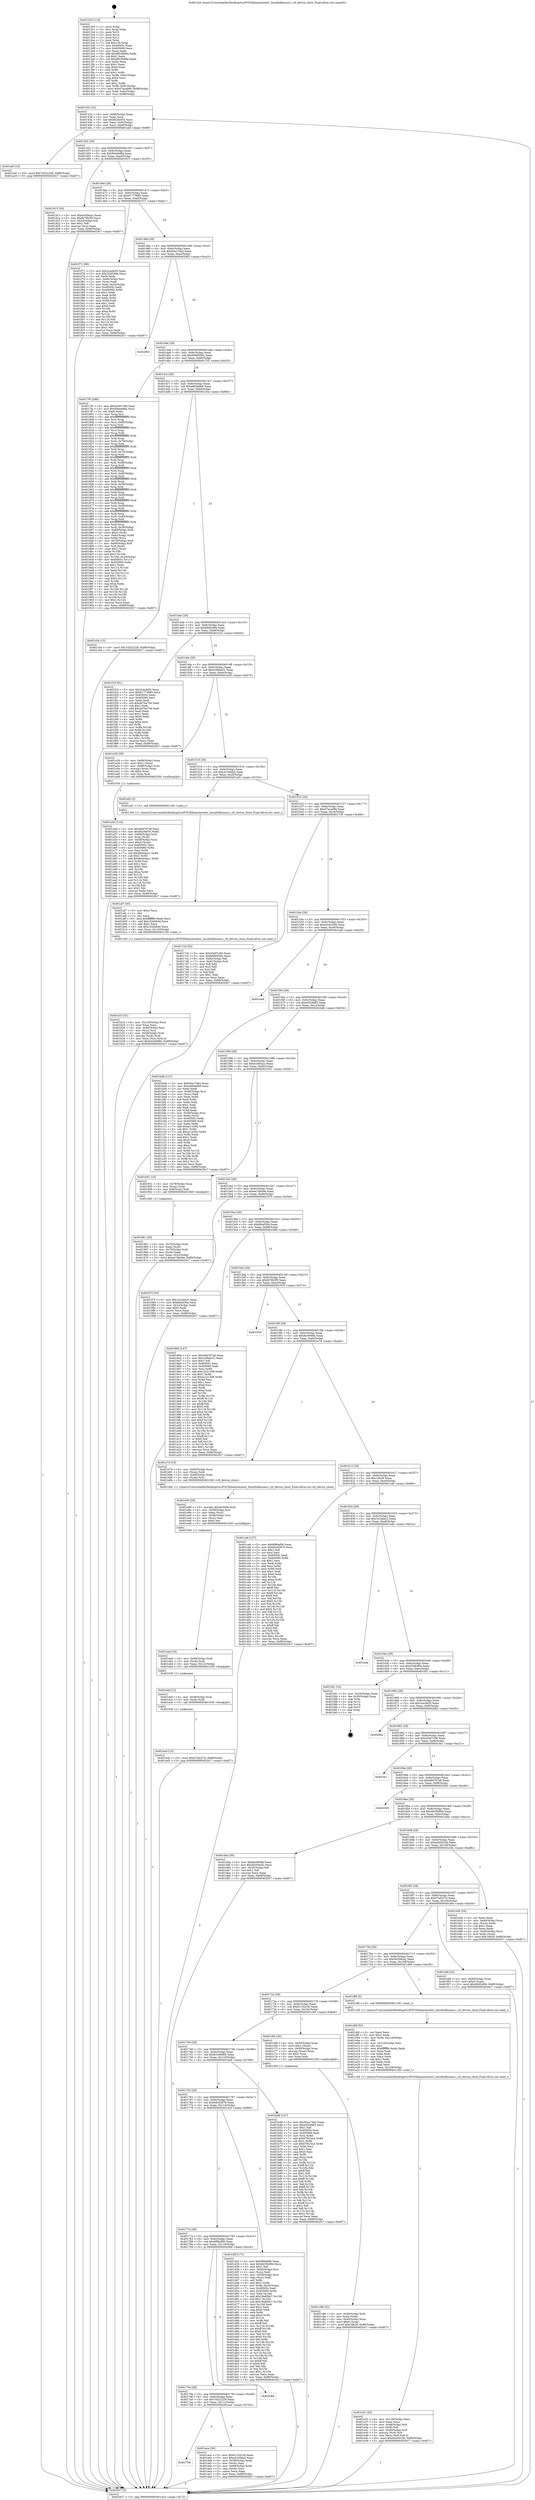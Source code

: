 digraph "0x4013c0" {
  label = "0x4013c0 (/mnt/c/Users/mathe/Desktop/tcc/POCII/binaries/extr_linuxfsdlmuser.c_ctl_device_close_Final-ollvm.out::main(0))"
  labelloc = "t"
  node[shape=record]

  Entry [label="",width=0.3,height=0.3,shape=circle,fillcolor=black,style=filled]
  "0x401432" [label="{
     0x401432 [32]\l
     | [instrs]\l
     &nbsp;&nbsp;0x401432 \<+6\>: mov -0x88(%rbp),%eax\l
     &nbsp;&nbsp;0x401438 \<+2\>: mov %eax,%ecx\l
     &nbsp;&nbsp;0x40143a \<+6\>: sub $0x8b28ef34,%ecx\l
     &nbsp;&nbsp;0x401440 \<+6\>: mov %eax,-0x9c(%rbp)\l
     &nbsp;&nbsp;0x401446 \<+6\>: mov %ecx,-0xa0(%rbp)\l
     &nbsp;&nbsp;0x40144c \<+6\>: je 0000000000401abf \<main+0x6ff\>\l
  }"]
  "0x401abf" [label="{
     0x401abf [15]\l
     | [instrs]\l
     &nbsp;&nbsp;0x401abf \<+10\>: movl $0x7d322228,-0x88(%rbp)\l
     &nbsp;&nbsp;0x401ac9 \<+5\>: jmp 00000000004020c7 \<main+0xd07\>\l
  }"]
  "0x401452" [label="{
     0x401452 [28]\l
     | [instrs]\l
     &nbsp;&nbsp;0x401452 \<+5\>: jmp 0000000000401457 \<main+0x97\>\l
     &nbsp;&nbsp;0x401457 \<+6\>: mov -0x9c(%rbp),%eax\l
     &nbsp;&nbsp;0x40145d \<+5\>: sub $0x90ee9d8a,%eax\l
     &nbsp;&nbsp;0x401462 \<+6\>: mov %eax,-0xa4(%rbp)\l
     &nbsp;&nbsp;0x401468 \<+6\>: je 0000000000401915 \<main+0x555\>\l
  }"]
  Exit [label="",width=0.3,height=0.3,shape=circle,fillcolor=black,style=filled,peripheries=2]
  "0x401915" [label="{
     0x401915 [30]\l
     | [instrs]\l
     &nbsp;&nbsp;0x401915 \<+5\>: mov $0xecd5bacc,%eax\l
     &nbsp;&nbsp;0x40191a \<+5\>: mov $0xfe76b3f5,%ecx\l
     &nbsp;&nbsp;0x40191f \<+3\>: mov -0x2d(%rbp),%dl\l
     &nbsp;&nbsp;0x401922 \<+3\>: test $0x1,%dl\l
     &nbsp;&nbsp;0x401925 \<+3\>: cmovne %ecx,%eax\l
     &nbsp;&nbsp;0x401928 \<+6\>: mov %eax,-0x88(%rbp)\l
     &nbsp;&nbsp;0x40192e \<+5\>: jmp 00000000004020c7 \<main+0xd07\>\l
  }"]
  "0x40146e" [label="{
     0x40146e [28]\l
     | [instrs]\l
     &nbsp;&nbsp;0x40146e \<+5\>: jmp 0000000000401473 \<main+0xb3\>\l
     &nbsp;&nbsp;0x401473 \<+6\>: mov -0x9c(%rbp),%eax\l
     &nbsp;&nbsp;0x401479 \<+5\>: sub $0x91773685,%eax\l
     &nbsp;&nbsp;0x40147e \<+6\>: mov %eax,-0xa8(%rbp)\l
     &nbsp;&nbsp;0x401484 \<+6\>: je 0000000000401f71 \<main+0xbb1\>\l
  }"]
  "0x401ecb" [label="{
     0x401ecb [15]\l
     | [instrs]\l
     &nbsp;&nbsp;0x401ecb \<+10\>: movl $0x57ef227d,-0x88(%rbp)\l
     &nbsp;&nbsp;0x401ed5 \<+5\>: jmp 00000000004020c7 \<main+0xd07\>\l
  }"]
  "0x401f71" [label="{
     0x401f71 [96]\l
     | [instrs]\l
     &nbsp;&nbsp;0x401f71 \<+5\>: mov $0x2cacfa55,%eax\l
     &nbsp;&nbsp;0x401f76 \<+5\>: mov $0x254fc90e,%ecx\l
     &nbsp;&nbsp;0x401f7b \<+2\>: xor %edx,%edx\l
     &nbsp;&nbsp;0x401f7d \<+4\>: mov -0x80(%rbp),%rsi\l
     &nbsp;&nbsp;0x401f81 \<+2\>: mov (%rsi),%edi\l
     &nbsp;&nbsp;0x401f83 \<+3\>: mov %edi,-0x24(%rbp)\l
     &nbsp;&nbsp;0x401f86 \<+7\>: mov 0x40505c,%edi\l
     &nbsp;&nbsp;0x401f8d \<+8\>: mov 0x405060,%r8d\l
     &nbsp;&nbsp;0x401f95 \<+3\>: sub $0x1,%edx\l
     &nbsp;&nbsp;0x401f98 \<+3\>: mov %edi,%r9d\l
     &nbsp;&nbsp;0x401f9b \<+3\>: add %edx,%r9d\l
     &nbsp;&nbsp;0x401f9e \<+4\>: imul %r9d,%edi\l
     &nbsp;&nbsp;0x401fa2 \<+3\>: and $0x1,%edi\l
     &nbsp;&nbsp;0x401fa5 \<+3\>: cmp $0x0,%edi\l
     &nbsp;&nbsp;0x401fa8 \<+4\>: sete %r10b\l
     &nbsp;&nbsp;0x401fac \<+4\>: cmp $0xa,%r8d\l
     &nbsp;&nbsp;0x401fb0 \<+4\>: setl %r11b\l
     &nbsp;&nbsp;0x401fb4 \<+3\>: mov %r10b,%bl\l
     &nbsp;&nbsp;0x401fb7 \<+3\>: and %r11b,%bl\l
     &nbsp;&nbsp;0x401fba \<+3\>: xor %r11b,%r10b\l
     &nbsp;&nbsp;0x401fbd \<+3\>: or %r10b,%bl\l
     &nbsp;&nbsp;0x401fc0 \<+3\>: test $0x1,%bl\l
     &nbsp;&nbsp;0x401fc3 \<+3\>: cmovne %ecx,%eax\l
     &nbsp;&nbsp;0x401fc6 \<+6\>: mov %eax,-0x88(%rbp)\l
     &nbsp;&nbsp;0x401fcc \<+5\>: jmp 00000000004020c7 \<main+0xd07\>\l
  }"]
  "0x40148a" [label="{
     0x40148a [28]\l
     | [instrs]\l
     &nbsp;&nbsp;0x40148a \<+5\>: jmp 000000000040148f \<main+0xcf\>\l
     &nbsp;&nbsp;0x40148f \<+6\>: mov -0x9c(%rbp),%eax\l
     &nbsp;&nbsp;0x401495 \<+5\>: sub $0x93ec74b2,%eax\l
     &nbsp;&nbsp;0x40149a \<+6\>: mov %eax,-0xac(%rbp)\l
     &nbsp;&nbsp;0x4014a0 \<+6\>: je 0000000000402063 \<main+0xca3\>\l
  }"]
  "0x401ebf" [label="{
     0x401ebf [12]\l
     | [instrs]\l
     &nbsp;&nbsp;0x401ebf \<+4\>: mov -0x48(%rbp),%rdi\l
     &nbsp;&nbsp;0x401ec3 \<+3\>: mov (%rdi),%rdi\l
     &nbsp;&nbsp;0x401ec6 \<+5\>: call 0000000000401030 \<free@plt\>\l
     | [calls]\l
     &nbsp;&nbsp;0x401030 \{1\} (unknown)\l
  }"]
  "0x402063" [label="{
     0x402063\l
  }", style=dashed]
  "0x4014a6" [label="{
     0x4014a6 [28]\l
     | [instrs]\l
     &nbsp;&nbsp;0x4014a6 \<+5\>: jmp 00000000004014ab \<main+0xeb\>\l
     &nbsp;&nbsp;0x4014ab \<+6\>: mov -0x9c(%rbp),%eax\l
     &nbsp;&nbsp;0x4014b1 \<+5\>: sub $0x95685592,%eax\l
     &nbsp;&nbsp;0x4014b6 \<+6\>: mov %eax,-0xb0(%rbp)\l
     &nbsp;&nbsp;0x4014bc \<+6\>: je 00000000004017f5 \<main+0x435\>\l
  }"]
  "0x401ead" [label="{
     0x401ead [18]\l
     | [instrs]\l
     &nbsp;&nbsp;0x401ead \<+4\>: mov -0x60(%rbp),%rdi\l
     &nbsp;&nbsp;0x401eb1 \<+3\>: mov (%rdi),%rdi\l
     &nbsp;&nbsp;0x401eb4 \<+6\>: mov %eax,-0x12c(%rbp)\l
     &nbsp;&nbsp;0x401eba \<+5\>: call 0000000000401030 \<free@plt\>\l
     | [calls]\l
     &nbsp;&nbsp;0x401030 \{1\} (unknown)\l
  }"]
  "0x4017f5" [label="{
     0x4017f5 [288]\l
     | [instrs]\l
     &nbsp;&nbsp;0x4017f5 \<+5\>: mov $0x43407c90,%eax\l
     &nbsp;&nbsp;0x4017fa \<+5\>: mov $0x90ee9d8a,%ecx\l
     &nbsp;&nbsp;0x4017ff \<+2\>: xor %edx,%edx\l
     &nbsp;&nbsp;0x401801 \<+3\>: mov %rsp,%rsi\l
     &nbsp;&nbsp;0x401804 \<+4\>: add $0xfffffffffffffff0,%rsi\l
     &nbsp;&nbsp;0x401808 \<+3\>: mov %rsi,%rsp\l
     &nbsp;&nbsp;0x40180b \<+4\>: mov %rsi,-0x80(%rbp)\l
     &nbsp;&nbsp;0x40180f \<+3\>: mov %rsp,%rsi\l
     &nbsp;&nbsp;0x401812 \<+4\>: add $0xfffffffffffffff0,%rsi\l
     &nbsp;&nbsp;0x401816 \<+3\>: mov %rsi,%rsp\l
     &nbsp;&nbsp;0x401819 \<+3\>: mov %rsp,%rdi\l
     &nbsp;&nbsp;0x40181c \<+4\>: add $0xfffffffffffffff0,%rdi\l
     &nbsp;&nbsp;0x401820 \<+3\>: mov %rdi,%rsp\l
     &nbsp;&nbsp;0x401823 \<+4\>: mov %rdi,-0x78(%rbp)\l
     &nbsp;&nbsp;0x401827 \<+3\>: mov %rsp,%rdi\l
     &nbsp;&nbsp;0x40182a \<+4\>: add $0xfffffffffffffff0,%rdi\l
     &nbsp;&nbsp;0x40182e \<+3\>: mov %rdi,%rsp\l
     &nbsp;&nbsp;0x401831 \<+4\>: mov %rdi,-0x70(%rbp)\l
     &nbsp;&nbsp;0x401835 \<+3\>: mov %rsp,%rdi\l
     &nbsp;&nbsp;0x401838 \<+4\>: add $0xfffffffffffffff0,%rdi\l
     &nbsp;&nbsp;0x40183c \<+3\>: mov %rdi,%rsp\l
     &nbsp;&nbsp;0x40183f \<+4\>: mov %rdi,-0x68(%rbp)\l
     &nbsp;&nbsp;0x401843 \<+3\>: mov %rsp,%rdi\l
     &nbsp;&nbsp;0x401846 \<+4\>: add $0xfffffffffffffff0,%rdi\l
     &nbsp;&nbsp;0x40184a \<+3\>: mov %rdi,%rsp\l
     &nbsp;&nbsp;0x40184d \<+4\>: mov %rdi,-0x60(%rbp)\l
     &nbsp;&nbsp;0x401851 \<+3\>: mov %rsp,%rdi\l
     &nbsp;&nbsp;0x401854 \<+4\>: add $0xfffffffffffffff0,%rdi\l
     &nbsp;&nbsp;0x401858 \<+3\>: mov %rdi,%rsp\l
     &nbsp;&nbsp;0x40185b \<+4\>: mov %rdi,-0x58(%rbp)\l
     &nbsp;&nbsp;0x40185f \<+3\>: mov %rsp,%rdi\l
     &nbsp;&nbsp;0x401862 \<+4\>: add $0xfffffffffffffff0,%rdi\l
     &nbsp;&nbsp;0x401866 \<+3\>: mov %rdi,%rsp\l
     &nbsp;&nbsp;0x401869 \<+4\>: mov %rdi,-0x50(%rbp)\l
     &nbsp;&nbsp;0x40186d \<+3\>: mov %rsp,%rdi\l
     &nbsp;&nbsp;0x401870 \<+4\>: add $0xfffffffffffffff0,%rdi\l
     &nbsp;&nbsp;0x401874 \<+3\>: mov %rdi,%rsp\l
     &nbsp;&nbsp;0x401877 \<+4\>: mov %rdi,-0x48(%rbp)\l
     &nbsp;&nbsp;0x40187b \<+3\>: mov %rsp,%rdi\l
     &nbsp;&nbsp;0x40187e \<+4\>: add $0xfffffffffffffff0,%rdi\l
     &nbsp;&nbsp;0x401882 \<+3\>: mov %rdi,%rsp\l
     &nbsp;&nbsp;0x401885 \<+4\>: mov %rdi,-0x40(%rbp)\l
     &nbsp;&nbsp;0x401889 \<+3\>: mov %rsp,%rdi\l
     &nbsp;&nbsp;0x40188c \<+4\>: add $0xfffffffffffffff0,%rdi\l
     &nbsp;&nbsp;0x401890 \<+3\>: mov %rdi,%rsp\l
     &nbsp;&nbsp;0x401893 \<+4\>: mov %rdi,-0x38(%rbp)\l
     &nbsp;&nbsp;0x401897 \<+4\>: mov -0x80(%rbp),%rdi\l
     &nbsp;&nbsp;0x40189b \<+6\>: movl $0x0,(%rdi)\l
     &nbsp;&nbsp;0x4018a1 \<+7\>: mov -0x8c(%rbp),%r8d\l
     &nbsp;&nbsp;0x4018a8 \<+3\>: mov %r8d,(%rsi)\l
     &nbsp;&nbsp;0x4018ab \<+4\>: mov -0x78(%rbp),%rdi\l
     &nbsp;&nbsp;0x4018af \<+7\>: mov -0x98(%rbp),%r9\l
     &nbsp;&nbsp;0x4018b6 \<+3\>: mov %r9,(%rdi)\l
     &nbsp;&nbsp;0x4018b9 \<+3\>: cmpl $0x2,(%rsi)\l
     &nbsp;&nbsp;0x4018bc \<+4\>: setne %r10b\l
     &nbsp;&nbsp;0x4018c0 \<+4\>: and $0x1,%r10b\l
     &nbsp;&nbsp;0x4018c4 \<+4\>: mov %r10b,-0x2d(%rbp)\l
     &nbsp;&nbsp;0x4018c8 \<+8\>: mov 0x40505c,%r11d\l
     &nbsp;&nbsp;0x4018d0 \<+7\>: mov 0x405060,%ebx\l
     &nbsp;&nbsp;0x4018d7 \<+3\>: sub $0x1,%edx\l
     &nbsp;&nbsp;0x4018da \<+3\>: mov %r11d,%r14d\l
     &nbsp;&nbsp;0x4018dd \<+3\>: add %edx,%r14d\l
     &nbsp;&nbsp;0x4018e0 \<+4\>: imul %r14d,%r11d\l
     &nbsp;&nbsp;0x4018e4 \<+4\>: and $0x1,%r11d\l
     &nbsp;&nbsp;0x4018e8 \<+4\>: cmp $0x0,%r11d\l
     &nbsp;&nbsp;0x4018ec \<+4\>: sete %r10b\l
     &nbsp;&nbsp;0x4018f0 \<+3\>: cmp $0xa,%ebx\l
     &nbsp;&nbsp;0x4018f3 \<+4\>: setl %r15b\l
     &nbsp;&nbsp;0x4018f7 \<+3\>: mov %r10b,%r12b\l
     &nbsp;&nbsp;0x4018fa \<+3\>: and %r15b,%r12b\l
     &nbsp;&nbsp;0x4018fd \<+3\>: xor %r15b,%r10b\l
     &nbsp;&nbsp;0x401900 \<+3\>: or %r10b,%r12b\l
     &nbsp;&nbsp;0x401903 \<+4\>: test $0x1,%r12b\l
     &nbsp;&nbsp;0x401907 \<+3\>: cmovne %ecx,%eax\l
     &nbsp;&nbsp;0x40190a \<+6\>: mov %eax,-0x88(%rbp)\l
     &nbsp;&nbsp;0x401910 \<+5\>: jmp 00000000004020c7 \<main+0xd07\>\l
  }"]
  "0x4014c2" [label="{
     0x4014c2 [28]\l
     | [instrs]\l
     &nbsp;&nbsp;0x4014c2 \<+5\>: jmp 00000000004014c7 \<main+0x107\>\l
     &nbsp;&nbsp;0x4014c7 \<+6\>: mov -0x9c(%rbp),%eax\l
     &nbsp;&nbsp;0x4014cd \<+5\>: sub $0xa883ddb9,%eax\l
     &nbsp;&nbsp;0x4014d2 \<+6\>: mov %eax,-0xb4(%rbp)\l
     &nbsp;&nbsp;0x4014d8 \<+6\>: je 0000000000401c5a \<main+0x89a\>\l
  }"]
  "0x401e90" [label="{
     0x401e90 [29]\l
     | [instrs]\l
     &nbsp;&nbsp;0x401e90 \<+10\>: movabs $0x4030b6,%rdi\l
     &nbsp;&nbsp;0x401e9a \<+4\>: mov -0x38(%rbp),%rsi\l
     &nbsp;&nbsp;0x401e9e \<+2\>: mov %eax,(%rsi)\l
     &nbsp;&nbsp;0x401ea0 \<+4\>: mov -0x38(%rbp),%rsi\l
     &nbsp;&nbsp;0x401ea4 \<+2\>: mov (%rsi),%esi\l
     &nbsp;&nbsp;0x401ea6 \<+2\>: mov $0x0,%al\l
     &nbsp;&nbsp;0x401ea8 \<+5\>: call 0000000000401040 \<printf@plt\>\l
     | [calls]\l
     &nbsp;&nbsp;0x401040 \{1\} (unknown)\l
  }"]
  "0x401c5a" [label="{
     0x401c5a [15]\l
     | [instrs]\l
     &nbsp;&nbsp;0x401c5a \<+10\>: movl $0x7d322228,-0x88(%rbp)\l
     &nbsp;&nbsp;0x401c64 \<+5\>: jmp 00000000004020c7 \<main+0xd07\>\l
  }"]
  "0x4014de" [label="{
     0x4014de [28]\l
     | [instrs]\l
     &nbsp;&nbsp;0x4014de \<+5\>: jmp 00000000004014e3 \<main+0x123\>\l
     &nbsp;&nbsp;0x4014e3 \<+6\>: mov -0x9c(%rbp),%eax\l
     &nbsp;&nbsp;0x4014e9 \<+5\>: sub $0xb9d5c8f4,%eax\l
     &nbsp;&nbsp;0x4014ee \<+6\>: mov %eax,-0xb8(%rbp)\l
     &nbsp;&nbsp;0x4014f4 \<+6\>: je 0000000000401f16 \<main+0xb56\>\l
  }"]
  "0x401e31" [label="{
     0x401e31 [42]\l
     | [instrs]\l
     &nbsp;&nbsp;0x401e31 \<+6\>: mov -0x128(%rbp),%ecx\l
     &nbsp;&nbsp;0x401e37 \<+3\>: imul %eax,%ecx\l
     &nbsp;&nbsp;0x401e3a \<+4\>: mov -0x48(%rbp),%r8\l
     &nbsp;&nbsp;0x401e3e \<+3\>: mov (%r8),%r8\l
     &nbsp;&nbsp;0x401e41 \<+4\>: mov -0x40(%rbp),%r9\l
     &nbsp;&nbsp;0x401e45 \<+3\>: movslq (%r9),%r9\l
     &nbsp;&nbsp;0x401e48 \<+4\>: mov %ecx,(%r8,%r9,4)\l
     &nbsp;&nbsp;0x401e4c \<+10\>: movl $0x4d45d15b,-0x88(%rbp)\l
     &nbsp;&nbsp;0x401e56 \<+5\>: jmp 00000000004020c7 \<main+0xd07\>\l
  }"]
  "0x401f16" [label="{
     0x401f16 [91]\l
     | [instrs]\l
     &nbsp;&nbsp;0x401f16 \<+5\>: mov $0x2cacfa55,%eax\l
     &nbsp;&nbsp;0x401f1b \<+5\>: mov $0x91773685,%ecx\l
     &nbsp;&nbsp;0x401f20 \<+7\>: mov 0x40505c,%edx\l
     &nbsp;&nbsp;0x401f27 \<+7\>: mov 0x405060,%esi\l
     &nbsp;&nbsp;0x401f2e \<+2\>: mov %edx,%edi\l
     &nbsp;&nbsp;0x401f30 \<+6\>: sub $0xdd7ba75d,%edi\l
     &nbsp;&nbsp;0x401f36 \<+3\>: sub $0x1,%edi\l
     &nbsp;&nbsp;0x401f39 \<+6\>: add $0xdd7ba75d,%edi\l
     &nbsp;&nbsp;0x401f3f \<+3\>: imul %edi,%edx\l
     &nbsp;&nbsp;0x401f42 \<+3\>: and $0x1,%edx\l
     &nbsp;&nbsp;0x401f45 \<+3\>: cmp $0x0,%edx\l
     &nbsp;&nbsp;0x401f48 \<+4\>: sete %r8b\l
     &nbsp;&nbsp;0x401f4c \<+3\>: cmp $0xa,%esi\l
     &nbsp;&nbsp;0x401f4f \<+4\>: setl %r9b\l
     &nbsp;&nbsp;0x401f53 \<+3\>: mov %r8b,%r10b\l
     &nbsp;&nbsp;0x401f56 \<+3\>: and %r9b,%r10b\l
     &nbsp;&nbsp;0x401f59 \<+3\>: xor %r9b,%r8b\l
     &nbsp;&nbsp;0x401f5c \<+3\>: or %r8b,%r10b\l
     &nbsp;&nbsp;0x401f5f \<+4\>: test $0x1,%r10b\l
     &nbsp;&nbsp;0x401f63 \<+3\>: cmovne %ecx,%eax\l
     &nbsp;&nbsp;0x401f66 \<+6\>: mov %eax,-0x88(%rbp)\l
     &nbsp;&nbsp;0x401f6c \<+5\>: jmp 00000000004020c7 \<main+0xd07\>\l
  }"]
  "0x4014fa" [label="{
     0x4014fa [28]\l
     | [instrs]\l
     &nbsp;&nbsp;0x4014fa \<+5\>: jmp 00000000004014ff \<main+0x13f\>\l
     &nbsp;&nbsp;0x4014ff \<+6\>: mov -0x9c(%rbp),%eax\l
     &nbsp;&nbsp;0x401505 \<+5\>: sub $0xc29bbc01,%eax\l
     &nbsp;&nbsp;0x40150a \<+6\>: mov %eax,-0xbc(%rbp)\l
     &nbsp;&nbsp;0x401510 \<+6\>: je 0000000000401a30 \<main+0x670\>\l
  }"]
  "0x401dfd" [label="{
     0x401dfd [52]\l
     | [instrs]\l
     &nbsp;&nbsp;0x401dfd \<+2\>: xor %ecx,%ecx\l
     &nbsp;&nbsp;0x401dff \<+5\>: mov $0x2,%edx\l
     &nbsp;&nbsp;0x401e04 \<+6\>: mov %edx,-0x124(%rbp)\l
     &nbsp;&nbsp;0x401e0a \<+1\>: cltd\l
     &nbsp;&nbsp;0x401e0b \<+6\>: mov -0x124(%rbp),%esi\l
     &nbsp;&nbsp;0x401e11 \<+2\>: idiv %esi\l
     &nbsp;&nbsp;0x401e13 \<+6\>: imul $0xfffffffe,%edx,%edx\l
     &nbsp;&nbsp;0x401e19 \<+2\>: mov %ecx,%edi\l
     &nbsp;&nbsp;0x401e1b \<+2\>: sub %edx,%edi\l
     &nbsp;&nbsp;0x401e1d \<+2\>: mov %ecx,%edx\l
     &nbsp;&nbsp;0x401e1f \<+3\>: sub $0x1,%edx\l
     &nbsp;&nbsp;0x401e22 \<+2\>: add %edx,%edi\l
     &nbsp;&nbsp;0x401e24 \<+2\>: sub %edi,%ecx\l
     &nbsp;&nbsp;0x401e26 \<+6\>: mov %ecx,-0x128(%rbp)\l
     &nbsp;&nbsp;0x401e2c \<+5\>: call 0000000000401160 \<next_i\>\l
     | [calls]\l
     &nbsp;&nbsp;0x401160 \{1\} (/mnt/c/Users/mathe/Desktop/tcc/POCII/binaries/extr_linuxfsdlmuser.c_ctl_device_close_Final-ollvm.out::next_i)\l
  }"]
  "0x401a30" [label="{
     0x401a30 [29]\l
     | [instrs]\l
     &nbsp;&nbsp;0x401a30 \<+4\>: mov -0x68(%rbp),%rax\l
     &nbsp;&nbsp;0x401a34 \<+6\>: movl $0x1,(%rax)\l
     &nbsp;&nbsp;0x401a3a \<+4\>: mov -0x68(%rbp),%rax\l
     &nbsp;&nbsp;0x401a3e \<+3\>: movslq (%rax),%rax\l
     &nbsp;&nbsp;0x401a41 \<+4\>: shl $0x2,%rax\l
     &nbsp;&nbsp;0x401a45 \<+3\>: mov %rax,%rdi\l
     &nbsp;&nbsp;0x401a48 \<+5\>: call 0000000000401050 \<malloc@plt\>\l
     | [calls]\l
     &nbsp;&nbsp;0x401050 \{1\} (unknown)\l
  }"]
  "0x401516" [label="{
     0x401516 [28]\l
     | [instrs]\l
     &nbsp;&nbsp;0x401516 \<+5\>: jmp 000000000040151b \<main+0x15b\>\l
     &nbsp;&nbsp;0x40151b \<+6\>: mov -0x9c(%rbp),%eax\l
     &nbsp;&nbsp;0x401521 \<+5\>: sub $0xcb10dda2,%eax\l
     &nbsp;&nbsp;0x401526 \<+6\>: mov %eax,-0xc0(%rbp)\l
     &nbsp;&nbsp;0x40152c \<+6\>: je 0000000000401af2 \<main+0x732\>\l
  }"]
  "0x401c86" [label="{
     0x401c86 [32]\l
     | [instrs]\l
     &nbsp;&nbsp;0x401c86 \<+4\>: mov -0x48(%rbp),%rdi\l
     &nbsp;&nbsp;0x401c8a \<+3\>: mov %rax,(%rdi)\l
     &nbsp;&nbsp;0x401c8d \<+4\>: mov -0x40(%rbp),%rax\l
     &nbsp;&nbsp;0x401c91 \<+6\>: movl $0x0,(%rax)\l
     &nbsp;&nbsp;0x401c97 \<+10\>: movl $0x16b28,-0x88(%rbp)\l
     &nbsp;&nbsp;0x401ca1 \<+5\>: jmp 00000000004020c7 \<main+0xd07\>\l
  }"]
  "0x401af2" [label="{
     0x401af2 [5]\l
     | [instrs]\l
     &nbsp;&nbsp;0x401af2 \<+5\>: call 0000000000401160 \<next_i\>\l
     | [calls]\l
     &nbsp;&nbsp;0x401160 \{1\} (/mnt/c/Users/mathe/Desktop/tcc/POCII/binaries/extr_linuxfsdlmuser.c_ctl_device_close_Final-ollvm.out::next_i)\l
  }"]
  "0x401532" [label="{
     0x401532 [28]\l
     | [instrs]\l
     &nbsp;&nbsp;0x401532 \<+5\>: jmp 0000000000401537 \<main+0x177\>\l
     &nbsp;&nbsp;0x401537 \<+6\>: mov -0x9c(%rbp),%eax\l
     &nbsp;&nbsp;0x40153d \<+5\>: sub $0xd7acad86,%eax\l
     &nbsp;&nbsp;0x401542 \<+6\>: mov %eax,-0xc4(%rbp)\l
     &nbsp;&nbsp;0x401548 \<+6\>: je 00000000004017c0 \<main+0x400\>\l
  }"]
  "0x401b1f" [label="{
     0x401b1f [41]\l
     | [instrs]\l
     &nbsp;&nbsp;0x401b1f \<+6\>: mov -0x120(%rbp),%ecx\l
     &nbsp;&nbsp;0x401b25 \<+3\>: imul %eax,%ecx\l
     &nbsp;&nbsp;0x401b28 \<+4\>: mov -0x60(%rbp),%rsi\l
     &nbsp;&nbsp;0x401b2c \<+3\>: mov (%rsi),%rsi\l
     &nbsp;&nbsp;0x401b2f \<+4\>: mov -0x58(%rbp),%rdi\l
     &nbsp;&nbsp;0x401b33 \<+3\>: movslq (%rdi),%rdi\l
     &nbsp;&nbsp;0x401b36 \<+3\>: mov %ecx,(%rsi,%rdi,4)\l
     &nbsp;&nbsp;0x401b39 \<+10\>: movl $0x633e6980,-0x88(%rbp)\l
     &nbsp;&nbsp;0x401b43 \<+5\>: jmp 00000000004020c7 \<main+0xd07\>\l
  }"]
  "0x4017c0" [label="{
     0x4017c0 [53]\l
     | [instrs]\l
     &nbsp;&nbsp;0x4017c0 \<+5\>: mov $0x43407c90,%eax\l
     &nbsp;&nbsp;0x4017c5 \<+5\>: mov $0x95685592,%ecx\l
     &nbsp;&nbsp;0x4017ca \<+6\>: mov -0x82(%rbp),%dl\l
     &nbsp;&nbsp;0x4017d0 \<+7\>: mov -0x81(%rbp),%sil\l
     &nbsp;&nbsp;0x4017d7 \<+3\>: mov %dl,%dil\l
     &nbsp;&nbsp;0x4017da \<+3\>: and %sil,%dil\l
     &nbsp;&nbsp;0x4017dd \<+3\>: xor %sil,%dl\l
     &nbsp;&nbsp;0x4017e0 \<+3\>: or %dl,%dil\l
     &nbsp;&nbsp;0x4017e3 \<+4\>: test $0x1,%dil\l
     &nbsp;&nbsp;0x4017e7 \<+3\>: cmovne %ecx,%eax\l
     &nbsp;&nbsp;0x4017ea \<+6\>: mov %eax,-0x88(%rbp)\l
     &nbsp;&nbsp;0x4017f0 \<+5\>: jmp 00000000004020c7 \<main+0xd07\>\l
  }"]
  "0x40154e" [label="{
     0x40154e [28]\l
     | [instrs]\l
     &nbsp;&nbsp;0x40154e \<+5\>: jmp 0000000000401553 \<main+0x193\>\l
     &nbsp;&nbsp;0x401553 \<+6\>: mov -0x9c(%rbp),%eax\l
     &nbsp;&nbsp;0x401559 \<+5\>: sub $0xe2cb2456,%eax\l
     &nbsp;&nbsp;0x40155e \<+6\>: mov %eax,-0xc8(%rbp)\l
     &nbsp;&nbsp;0x401564 \<+6\>: je 0000000000401ee9 \<main+0xb29\>\l
  }"]
  "0x4020c7" [label="{
     0x4020c7 [5]\l
     | [instrs]\l
     &nbsp;&nbsp;0x4020c7 \<+5\>: jmp 0000000000401432 \<main+0x72\>\l
  }"]
  "0x4013c0" [label="{
     0x4013c0 [114]\l
     | [instrs]\l
     &nbsp;&nbsp;0x4013c0 \<+1\>: push %rbp\l
     &nbsp;&nbsp;0x4013c1 \<+3\>: mov %rsp,%rbp\l
     &nbsp;&nbsp;0x4013c4 \<+2\>: push %r15\l
     &nbsp;&nbsp;0x4013c6 \<+2\>: push %r14\l
     &nbsp;&nbsp;0x4013c8 \<+2\>: push %r12\l
     &nbsp;&nbsp;0x4013ca \<+1\>: push %rbx\l
     &nbsp;&nbsp;0x4013cb \<+7\>: sub $0x130,%rsp\l
     &nbsp;&nbsp;0x4013d2 \<+7\>: mov 0x40505c,%eax\l
     &nbsp;&nbsp;0x4013d9 \<+7\>: mov 0x405060,%ecx\l
     &nbsp;&nbsp;0x4013e0 \<+2\>: mov %eax,%edx\l
     &nbsp;&nbsp;0x4013e2 \<+6\>: add $0xd853b88a,%edx\l
     &nbsp;&nbsp;0x4013e8 \<+3\>: sub $0x1,%edx\l
     &nbsp;&nbsp;0x4013eb \<+6\>: sub $0xd853b88a,%edx\l
     &nbsp;&nbsp;0x4013f1 \<+3\>: imul %edx,%eax\l
     &nbsp;&nbsp;0x4013f4 \<+3\>: and $0x1,%eax\l
     &nbsp;&nbsp;0x4013f7 \<+3\>: cmp $0x0,%eax\l
     &nbsp;&nbsp;0x4013fa \<+4\>: sete %r8b\l
     &nbsp;&nbsp;0x4013fe \<+4\>: and $0x1,%r8b\l
     &nbsp;&nbsp;0x401402 \<+7\>: mov %r8b,-0x82(%rbp)\l
     &nbsp;&nbsp;0x401409 \<+3\>: cmp $0xa,%ecx\l
     &nbsp;&nbsp;0x40140c \<+4\>: setl %r8b\l
     &nbsp;&nbsp;0x401410 \<+4\>: and $0x1,%r8b\l
     &nbsp;&nbsp;0x401414 \<+7\>: mov %r8b,-0x81(%rbp)\l
     &nbsp;&nbsp;0x40141b \<+10\>: movl $0xd7acad86,-0x88(%rbp)\l
     &nbsp;&nbsp;0x401425 \<+6\>: mov %edi,-0x8c(%rbp)\l
     &nbsp;&nbsp;0x40142b \<+7\>: mov %rsi,-0x98(%rbp)\l
  }"]
  "0x401af7" [label="{
     0x401af7 [40]\l
     | [instrs]\l
     &nbsp;&nbsp;0x401af7 \<+5\>: mov $0x2,%ecx\l
     &nbsp;&nbsp;0x401afc \<+1\>: cltd\l
     &nbsp;&nbsp;0x401afd \<+2\>: idiv %ecx\l
     &nbsp;&nbsp;0x401aff \<+6\>: imul $0xfffffffe,%edx,%ecx\l
     &nbsp;&nbsp;0x401b05 \<+6\>: add $0xc32eb64d,%ecx\l
     &nbsp;&nbsp;0x401b0b \<+3\>: add $0x1,%ecx\l
     &nbsp;&nbsp;0x401b0e \<+6\>: sub $0xc32eb64d,%ecx\l
     &nbsp;&nbsp;0x401b14 \<+6\>: mov %ecx,-0x120(%rbp)\l
     &nbsp;&nbsp;0x401b1a \<+5\>: call 0000000000401160 \<next_i\>\l
     | [calls]\l
     &nbsp;&nbsp;0x401160 \{1\} (/mnt/c/Users/mathe/Desktop/tcc/POCII/binaries/extr_linuxfsdlmuser.c_ctl_device_close_Final-ollvm.out::next_i)\l
  }"]
  "0x4017b6" [label="{
     0x4017b6\l
  }", style=dashed]
  "0x401ee9" [label="{
     0x401ee9\l
  }", style=dashed]
  "0x40156a" [label="{
     0x40156a [28]\l
     | [instrs]\l
     &nbsp;&nbsp;0x40156a \<+5\>: jmp 000000000040156f \<main+0x1af\>\l
     &nbsp;&nbsp;0x40156f \<+6\>: mov -0x9c(%rbp),%eax\l
     &nbsp;&nbsp;0x401575 \<+5\>: sub $0xe55c8df3,%eax\l
     &nbsp;&nbsp;0x40157a \<+6\>: mov %eax,-0xcc(%rbp)\l
     &nbsp;&nbsp;0x401580 \<+6\>: je 0000000000401bdb \<main+0x81b\>\l
  }"]
  "0x401ace" [label="{
     0x401ace [36]\l
     | [instrs]\l
     &nbsp;&nbsp;0x401ace \<+5\>: mov $0x61102c3d,%eax\l
     &nbsp;&nbsp;0x401ad3 \<+5\>: mov $0xcb10dda2,%ecx\l
     &nbsp;&nbsp;0x401ad8 \<+4\>: mov -0x58(%rbp),%rdx\l
     &nbsp;&nbsp;0x401adc \<+2\>: mov (%rdx),%esi\l
     &nbsp;&nbsp;0x401ade \<+4\>: mov -0x68(%rbp),%rdx\l
     &nbsp;&nbsp;0x401ae2 \<+2\>: cmp (%rdx),%esi\l
     &nbsp;&nbsp;0x401ae4 \<+3\>: cmovl %ecx,%eax\l
     &nbsp;&nbsp;0x401ae7 \<+6\>: mov %eax,-0x88(%rbp)\l
     &nbsp;&nbsp;0x401aed \<+5\>: jmp 00000000004020c7 \<main+0xd07\>\l
  }"]
  "0x401bdb" [label="{
     0x401bdb [127]\l
     | [instrs]\l
     &nbsp;&nbsp;0x401bdb \<+5\>: mov $0x93ec74b2,%eax\l
     &nbsp;&nbsp;0x401be0 \<+5\>: mov $0xa883ddb9,%ecx\l
     &nbsp;&nbsp;0x401be5 \<+2\>: xor %edx,%edx\l
     &nbsp;&nbsp;0x401be7 \<+4\>: mov -0x58(%rbp),%rsi\l
     &nbsp;&nbsp;0x401beb \<+2\>: mov (%rsi),%edi\l
     &nbsp;&nbsp;0x401bed \<+3\>: mov %edx,%r8d\l
     &nbsp;&nbsp;0x401bf0 \<+3\>: sub %edi,%r8d\l
     &nbsp;&nbsp;0x401bf3 \<+2\>: mov %edx,%edi\l
     &nbsp;&nbsp;0x401bf5 \<+3\>: sub $0x1,%edi\l
     &nbsp;&nbsp;0x401bf8 \<+3\>: add %edi,%r8d\l
     &nbsp;&nbsp;0x401bfb \<+3\>: sub %r8d,%edx\l
     &nbsp;&nbsp;0x401bfe \<+4\>: mov -0x58(%rbp),%rsi\l
     &nbsp;&nbsp;0x401c02 \<+2\>: mov %edx,(%rsi)\l
     &nbsp;&nbsp;0x401c04 \<+7\>: mov 0x40505c,%edx\l
     &nbsp;&nbsp;0x401c0b \<+7\>: mov 0x405060,%edi\l
     &nbsp;&nbsp;0x401c12 \<+3\>: mov %edx,%r8d\l
     &nbsp;&nbsp;0x401c15 \<+7\>: add $0xac1e592,%r8d\l
     &nbsp;&nbsp;0x401c1c \<+4\>: sub $0x1,%r8d\l
     &nbsp;&nbsp;0x401c20 \<+7\>: sub $0xac1e592,%r8d\l
     &nbsp;&nbsp;0x401c27 \<+4\>: imul %r8d,%edx\l
     &nbsp;&nbsp;0x401c2b \<+3\>: and $0x1,%edx\l
     &nbsp;&nbsp;0x401c2e \<+3\>: cmp $0x0,%edx\l
     &nbsp;&nbsp;0x401c31 \<+4\>: sete %r9b\l
     &nbsp;&nbsp;0x401c35 \<+3\>: cmp $0xa,%edi\l
     &nbsp;&nbsp;0x401c38 \<+4\>: setl %r10b\l
     &nbsp;&nbsp;0x401c3c \<+3\>: mov %r9b,%r11b\l
     &nbsp;&nbsp;0x401c3f \<+3\>: and %r10b,%r11b\l
     &nbsp;&nbsp;0x401c42 \<+3\>: xor %r10b,%r9b\l
     &nbsp;&nbsp;0x401c45 \<+3\>: or %r9b,%r11b\l
     &nbsp;&nbsp;0x401c48 \<+4\>: test $0x1,%r11b\l
     &nbsp;&nbsp;0x401c4c \<+3\>: cmovne %ecx,%eax\l
     &nbsp;&nbsp;0x401c4f \<+6\>: mov %eax,-0x88(%rbp)\l
     &nbsp;&nbsp;0x401c55 \<+5\>: jmp 00000000004020c7 \<main+0xd07\>\l
  }"]
  "0x401586" [label="{
     0x401586 [28]\l
     | [instrs]\l
     &nbsp;&nbsp;0x401586 \<+5\>: jmp 000000000040158b \<main+0x1cb\>\l
     &nbsp;&nbsp;0x40158b \<+6\>: mov -0x9c(%rbp),%eax\l
     &nbsp;&nbsp;0x401591 \<+5\>: sub $0xecd5bacc,%eax\l
     &nbsp;&nbsp;0x401596 \<+6\>: mov %eax,-0xd0(%rbp)\l
     &nbsp;&nbsp;0x40159c \<+6\>: je 0000000000401951 \<main+0x591\>\l
  }"]
  "0x40179a" [label="{
     0x40179a [28]\l
     | [instrs]\l
     &nbsp;&nbsp;0x40179a \<+5\>: jmp 000000000040179f \<main+0x3df\>\l
     &nbsp;&nbsp;0x40179f \<+6\>: mov -0x9c(%rbp),%eax\l
     &nbsp;&nbsp;0x4017a5 \<+5\>: sub $0x7d322228,%eax\l
     &nbsp;&nbsp;0x4017aa \<+6\>: mov %eax,-0x11c(%rbp)\l
     &nbsp;&nbsp;0x4017b0 \<+6\>: je 0000000000401ace \<main+0x70e\>\l
  }"]
  "0x401951" [label="{
     0x401951 [16]\l
     | [instrs]\l
     &nbsp;&nbsp;0x401951 \<+4\>: mov -0x78(%rbp),%rax\l
     &nbsp;&nbsp;0x401955 \<+3\>: mov (%rax),%rax\l
     &nbsp;&nbsp;0x401958 \<+4\>: mov 0x8(%rax),%rdi\l
     &nbsp;&nbsp;0x40195c \<+5\>: call 0000000000401060 \<atoi@plt\>\l
     | [calls]\l
     &nbsp;&nbsp;0x401060 \{1\} (unknown)\l
  }"]
  "0x4015a2" [label="{
     0x4015a2 [28]\l
     | [instrs]\l
     &nbsp;&nbsp;0x4015a2 \<+5\>: jmp 00000000004015a7 \<main+0x1e7\>\l
     &nbsp;&nbsp;0x4015a7 \<+6\>: mov -0x9c(%rbp),%eax\l
     &nbsp;&nbsp;0x4015ad \<+5\>: sub $0xee7db49e,%eax\l
     &nbsp;&nbsp;0x4015b2 \<+6\>: mov %eax,-0xd4(%rbp)\l
     &nbsp;&nbsp;0x4015b8 \<+6\>: je 000000000040197f \<main+0x5bf\>\l
  }"]
  "0x401961" [label="{
     0x401961 [30]\l
     | [instrs]\l
     &nbsp;&nbsp;0x401961 \<+4\>: mov -0x70(%rbp),%rdi\l
     &nbsp;&nbsp;0x401965 \<+2\>: mov %eax,(%rdi)\l
     &nbsp;&nbsp;0x401967 \<+4\>: mov -0x70(%rbp),%rdi\l
     &nbsp;&nbsp;0x40196b \<+2\>: mov (%rdi),%eax\l
     &nbsp;&nbsp;0x40196d \<+3\>: mov %eax,-0x2c(%rbp)\l
     &nbsp;&nbsp;0x401970 \<+10\>: movl $0xee7db49e,-0x88(%rbp)\l
     &nbsp;&nbsp;0x40197a \<+5\>: jmp 00000000004020c7 \<main+0xd07\>\l
  }"]
  "0x40208d" [label="{
     0x40208d\l
  }", style=dashed]
  "0x40197f" [label="{
     0x40197f [30]\l
     | [instrs]\l
     &nbsp;&nbsp;0x40197f \<+5\>: mov $0x161ebec2,%eax\l
     &nbsp;&nbsp;0x401984 \<+5\>: mov $0xfd4ef30a,%ecx\l
     &nbsp;&nbsp;0x401989 \<+3\>: mov -0x2c(%rbp),%edx\l
     &nbsp;&nbsp;0x40198c \<+3\>: cmp $0x0,%edx\l
     &nbsp;&nbsp;0x40198f \<+3\>: cmove %ecx,%eax\l
     &nbsp;&nbsp;0x401992 \<+6\>: mov %eax,-0x88(%rbp)\l
     &nbsp;&nbsp;0x401998 \<+5\>: jmp 00000000004020c7 \<main+0xd07\>\l
  }"]
  "0x4015be" [label="{
     0x4015be [28]\l
     | [instrs]\l
     &nbsp;&nbsp;0x4015be \<+5\>: jmp 00000000004015c3 \<main+0x203\>\l
     &nbsp;&nbsp;0x4015c3 \<+6\>: mov -0x9c(%rbp),%eax\l
     &nbsp;&nbsp;0x4015c9 \<+5\>: sub $0xfd4ef30a,%eax\l
     &nbsp;&nbsp;0x4015ce \<+6\>: mov %eax,-0xd8(%rbp)\l
     &nbsp;&nbsp;0x4015d4 \<+6\>: je 000000000040199d \<main+0x5dd\>\l
  }"]
  "0x40177e" [label="{
     0x40177e [28]\l
     | [instrs]\l
     &nbsp;&nbsp;0x40177e \<+5\>: jmp 0000000000401783 \<main+0x3c3\>\l
     &nbsp;&nbsp;0x401783 \<+6\>: mov -0x9c(%rbp),%eax\l
     &nbsp;&nbsp;0x401789 \<+5\>: sub $0x6f96af06,%eax\l
     &nbsp;&nbsp;0x40178e \<+6\>: mov %eax,-0x118(%rbp)\l
     &nbsp;&nbsp;0x401794 \<+6\>: je 000000000040208d \<main+0xccd\>\l
  }"]
  "0x40199d" [label="{
     0x40199d [147]\l
     | [instrs]\l
     &nbsp;&nbsp;0x40199d \<+5\>: mov $0x49d787a8,%eax\l
     &nbsp;&nbsp;0x4019a2 \<+5\>: mov $0xc29bbc01,%ecx\l
     &nbsp;&nbsp;0x4019a7 \<+2\>: mov $0x1,%dl\l
     &nbsp;&nbsp;0x4019a9 \<+7\>: mov 0x40505c,%esi\l
     &nbsp;&nbsp;0x4019b0 \<+7\>: mov 0x405060,%edi\l
     &nbsp;&nbsp;0x4019b7 \<+3\>: mov %esi,%r8d\l
     &nbsp;&nbsp;0x4019ba \<+7\>: add $0xcc221308,%r8d\l
     &nbsp;&nbsp;0x4019c1 \<+4\>: sub $0x1,%r8d\l
     &nbsp;&nbsp;0x4019c5 \<+7\>: sub $0xcc221308,%r8d\l
     &nbsp;&nbsp;0x4019cc \<+4\>: imul %r8d,%esi\l
     &nbsp;&nbsp;0x4019d0 \<+3\>: and $0x1,%esi\l
     &nbsp;&nbsp;0x4019d3 \<+3\>: cmp $0x0,%esi\l
     &nbsp;&nbsp;0x4019d6 \<+4\>: sete %r9b\l
     &nbsp;&nbsp;0x4019da \<+3\>: cmp $0xa,%edi\l
     &nbsp;&nbsp;0x4019dd \<+4\>: setl %r10b\l
     &nbsp;&nbsp;0x4019e1 \<+3\>: mov %r9b,%r11b\l
     &nbsp;&nbsp;0x4019e4 \<+4\>: xor $0xff,%r11b\l
     &nbsp;&nbsp;0x4019e8 \<+3\>: mov %r10b,%bl\l
     &nbsp;&nbsp;0x4019eb \<+3\>: xor $0xff,%bl\l
     &nbsp;&nbsp;0x4019ee \<+3\>: xor $0x0,%dl\l
     &nbsp;&nbsp;0x4019f1 \<+3\>: mov %r11b,%r14b\l
     &nbsp;&nbsp;0x4019f4 \<+4\>: and $0x0,%r14b\l
     &nbsp;&nbsp;0x4019f8 \<+3\>: and %dl,%r9b\l
     &nbsp;&nbsp;0x4019fb \<+3\>: mov %bl,%r15b\l
     &nbsp;&nbsp;0x4019fe \<+4\>: and $0x0,%r15b\l
     &nbsp;&nbsp;0x401a02 \<+3\>: and %dl,%r10b\l
     &nbsp;&nbsp;0x401a05 \<+3\>: or %r9b,%r14b\l
     &nbsp;&nbsp;0x401a08 \<+3\>: or %r10b,%r15b\l
     &nbsp;&nbsp;0x401a0b \<+3\>: xor %r15b,%r14b\l
     &nbsp;&nbsp;0x401a0e \<+3\>: or %bl,%r11b\l
     &nbsp;&nbsp;0x401a11 \<+4\>: xor $0xff,%r11b\l
     &nbsp;&nbsp;0x401a15 \<+3\>: or $0x0,%dl\l
     &nbsp;&nbsp;0x401a18 \<+3\>: and %dl,%r11b\l
     &nbsp;&nbsp;0x401a1b \<+3\>: or %r11b,%r14b\l
     &nbsp;&nbsp;0x401a1e \<+4\>: test $0x1,%r14b\l
     &nbsp;&nbsp;0x401a22 \<+3\>: cmovne %ecx,%eax\l
     &nbsp;&nbsp;0x401a25 \<+6\>: mov %eax,-0x88(%rbp)\l
     &nbsp;&nbsp;0x401a2b \<+5\>: jmp 00000000004020c7 \<main+0xd07\>\l
  }"]
  "0x4015da" [label="{
     0x4015da [28]\l
     | [instrs]\l
     &nbsp;&nbsp;0x4015da \<+5\>: jmp 00000000004015df \<main+0x21f\>\l
     &nbsp;&nbsp;0x4015df \<+6\>: mov -0x9c(%rbp),%eax\l
     &nbsp;&nbsp;0x4015e5 \<+5\>: sub $0xfe76b3f5,%eax\l
     &nbsp;&nbsp;0x4015ea \<+6\>: mov %eax,-0xdc(%rbp)\l
     &nbsp;&nbsp;0x4015f0 \<+6\>: je 0000000000401933 \<main+0x573\>\l
  }"]
  "0x401a4d" [label="{
     0x401a4d [114]\l
     | [instrs]\l
     &nbsp;&nbsp;0x401a4d \<+5\>: mov $0x49d787a8,%ecx\l
     &nbsp;&nbsp;0x401a52 \<+5\>: mov $0x8b28ef34,%edx\l
     &nbsp;&nbsp;0x401a57 \<+4\>: mov -0x60(%rbp),%rdi\l
     &nbsp;&nbsp;0x401a5b \<+3\>: mov %rax,(%rdi)\l
     &nbsp;&nbsp;0x401a5e \<+4\>: mov -0x58(%rbp),%rax\l
     &nbsp;&nbsp;0x401a62 \<+6\>: movl $0x0,(%rax)\l
     &nbsp;&nbsp;0x401a68 \<+7\>: mov 0x40505c,%esi\l
     &nbsp;&nbsp;0x401a6f \<+8\>: mov 0x405060,%r8d\l
     &nbsp;&nbsp;0x401a77 \<+3\>: mov %esi,%r9d\l
     &nbsp;&nbsp;0x401a7a \<+7\>: sub $0x8e0edaa1,%r9d\l
     &nbsp;&nbsp;0x401a81 \<+4\>: sub $0x1,%r9d\l
     &nbsp;&nbsp;0x401a85 \<+7\>: add $0x8e0edaa1,%r9d\l
     &nbsp;&nbsp;0x401a8c \<+4\>: imul %r9d,%esi\l
     &nbsp;&nbsp;0x401a90 \<+3\>: and $0x1,%esi\l
     &nbsp;&nbsp;0x401a93 \<+3\>: cmp $0x0,%esi\l
     &nbsp;&nbsp;0x401a96 \<+4\>: sete %r10b\l
     &nbsp;&nbsp;0x401a9a \<+4\>: cmp $0xa,%r8d\l
     &nbsp;&nbsp;0x401a9e \<+4\>: setl %r11b\l
     &nbsp;&nbsp;0x401aa2 \<+3\>: mov %r10b,%bl\l
     &nbsp;&nbsp;0x401aa5 \<+3\>: and %r11b,%bl\l
     &nbsp;&nbsp;0x401aa8 \<+3\>: xor %r11b,%r10b\l
     &nbsp;&nbsp;0x401aab \<+3\>: or %r10b,%bl\l
     &nbsp;&nbsp;0x401aae \<+3\>: test $0x1,%bl\l
     &nbsp;&nbsp;0x401ab1 \<+3\>: cmovne %edx,%ecx\l
     &nbsp;&nbsp;0x401ab4 \<+6\>: mov %ecx,-0x88(%rbp)\l
     &nbsp;&nbsp;0x401aba \<+5\>: jmp 00000000004020c7 \<main+0xd07\>\l
  }"]
  "0x401d2f" [label="{
     0x401d2f [171]\l
     | [instrs]\l
     &nbsp;&nbsp;0x401d2f \<+5\>: mov $0x6f96af06,%eax\l
     &nbsp;&nbsp;0x401d34 \<+5\>: mov $0x4b35b994,%ecx\l
     &nbsp;&nbsp;0x401d39 \<+2\>: mov $0x1,%dl\l
     &nbsp;&nbsp;0x401d3b \<+4\>: mov -0x40(%rbp),%rsi\l
     &nbsp;&nbsp;0x401d3f \<+2\>: mov (%rsi),%edi\l
     &nbsp;&nbsp;0x401d41 \<+4\>: mov -0x50(%rbp),%rsi\l
     &nbsp;&nbsp;0x401d45 \<+2\>: cmp (%rsi),%edi\l
     &nbsp;&nbsp;0x401d47 \<+4\>: setl %r8b\l
     &nbsp;&nbsp;0x401d4b \<+4\>: and $0x1,%r8b\l
     &nbsp;&nbsp;0x401d4f \<+4\>: mov %r8b,-0x25(%rbp)\l
     &nbsp;&nbsp;0x401d53 \<+7\>: mov 0x40505c,%edi\l
     &nbsp;&nbsp;0x401d5a \<+8\>: mov 0x405060,%r9d\l
     &nbsp;&nbsp;0x401d62 \<+3\>: mov %edi,%r10d\l
     &nbsp;&nbsp;0x401d65 \<+7\>: add $0x18a858c7,%r10d\l
     &nbsp;&nbsp;0x401d6c \<+4\>: sub $0x1,%r10d\l
     &nbsp;&nbsp;0x401d70 \<+7\>: sub $0x18a858c7,%r10d\l
     &nbsp;&nbsp;0x401d77 \<+4\>: imul %r10d,%edi\l
     &nbsp;&nbsp;0x401d7b \<+3\>: and $0x1,%edi\l
     &nbsp;&nbsp;0x401d7e \<+3\>: cmp $0x0,%edi\l
     &nbsp;&nbsp;0x401d81 \<+4\>: sete %r8b\l
     &nbsp;&nbsp;0x401d85 \<+4\>: cmp $0xa,%r9d\l
     &nbsp;&nbsp;0x401d89 \<+4\>: setl %r11b\l
     &nbsp;&nbsp;0x401d8d \<+3\>: mov %r8b,%bl\l
     &nbsp;&nbsp;0x401d90 \<+3\>: xor $0xff,%bl\l
     &nbsp;&nbsp;0x401d93 \<+3\>: mov %r11b,%r14b\l
     &nbsp;&nbsp;0x401d96 \<+4\>: xor $0xff,%r14b\l
     &nbsp;&nbsp;0x401d9a \<+3\>: xor $0x0,%dl\l
     &nbsp;&nbsp;0x401d9d \<+3\>: mov %bl,%r15b\l
     &nbsp;&nbsp;0x401da0 \<+4\>: and $0x0,%r15b\l
     &nbsp;&nbsp;0x401da4 \<+3\>: and %dl,%r8b\l
     &nbsp;&nbsp;0x401da7 \<+3\>: mov %r14b,%r12b\l
     &nbsp;&nbsp;0x401daa \<+4\>: and $0x0,%r12b\l
     &nbsp;&nbsp;0x401dae \<+3\>: and %dl,%r11b\l
     &nbsp;&nbsp;0x401db1 \<+3\>: or %r8b,%r15b\l
     &nbsp;&nbsp;0x401db4 \<+3\>: or %r11b,%r12b\l
     &nbsp;&nbsp;0x401db7 \<+3\>: xor %r12b,%r15b\l
     &nbsp;&nbsp;0x401dba \<+3\>: or %r14b,%bl\l
     &nbsp;&nbsp;0x401dbd \<+3\>: xor $0xff,%bl\l
     &nbsp;&nbsp;0x401dc0 \<+3\>: or $0x0,%dl\l
     &nbsp;&nbsp;0x401dc3 \<+2\>: and %dl,%bl\l
     &nbsp;&nbsp;0x401dc5 \<+3\>: or %bl,%r15b\l
     &nbsp;&nbsp;0x401dc8 \<+4\>: test $0x1,%r15b\l
     &nbsp;&nbsp;0x401dcc \<+3\>: cmovne %ecx,%eax\l
     &nbsp;&nbsp;0x401dcf \<+6\>: mov %eax,-0x88(%rbp)\l
     &nbsp;&nbsp;0x401dd5 \<+5\>: jmp 00000000004020c7 \<main+0xd07\>\l
  }"]
  "0x401933" [label="{
     0x401933\l
  }", style=dashed]
  "0x4015f6" [label="{
     0x4015f6 [28]\l
     | [instrs]\l
     &nbsp;&nbsp;0x4015f6 \<+5\>: jmp 00000000004015fb \<main+0x23b\>\l
     &nbsp;&nbsp;0x4015fb \<+6\>: mov -0x9c(%rbp),%eax\l
     &nbsp;&nbsp;0x401601 \<+5\>: sub $0xfec0948e,%eax\l
     &nbsp;&nbsp;0x401606 \<+6\>: mov %eax,-0xe0(%rbp)\l
     &nbsp;&nbsp;0x40160c \<+6\>: je 0000000000401e7d \<main+0xabd\>\l
  }"]
  "0x401762" [label="{
     0x401762 [28]\l
     | [instrs]\l
     &nbsp;&nbsp;0x401762 \<+5\>: jmp 0000000000401767 \<main+0x3a7\>\l
     &nbsp;&nbsp;0x401767 \<+6\>: mov -0x9c(%rbp),%eax\l
     &nbsp;&nbsp;0x40176d \<+5\>: sub $0x6dc02876,%eax\l
     &nbsp;&nbsp;0x401772 \<+6\>: mov %eax,-0x114(%rbp)\l
     &nbsp;&nbsp;0x401778 \<+6\>: je 0000000000401d2f \<main+0x96f\>\l
  }"]
  "0x401e7d" [label="{
     0x401e7d [19]\l
     | [instrs]\l
     &nbsp;&nbsp;0x401e7d \<+4\>: mov -0x60(%rbp),%rax\l
     &nbsp;&nbsp;0x401e81 \<+3\>: mov (%rax),%rdi\l
     &nbsp;&nbsp;0x401e84 \<+4\>: mov -0x48(%rbp),%rax\l
     &nbsp;&nbsp;0x401e88 \<+3\>: mov (%rax),%rsi\l
     &nbsp;&nbsp;0x401e8b \<+5\>: call 00000000004013b0 \<ctl_device_close\>\l
     | [calls]\l
     &nbsp;&nbsp;0x4013b0 \{1\} (/mnt/c/Users/mathe/Desktop/tcc/POCII/binaries/extr_linuxfsdlmuser.c_ctl_device_close_Final-ollvm.out::ctl_device_close)\l
  }"]
  "0x401612" [label="{
     0x401612 [28]\l
     | [instrs]\l
     &nbsp;&nbsp;0x401612 \<+5\>: jmp 0000000000401617 \<main+0x257\>\l
     &nbsp;&nbsp;0x401617 \<+6\>: mov -0x9c(%rbp),%eax\l
     &nbsp;&nbsp;0x40161d \<+5\>: sub $0x16b28,%eax\l
     &nbsp;&nbsp;0x401622 \<+6\>: mov %eax,-0xe4(%rbp)\l
     &nbsp;&nbsp;0x401628 \<+6\>: je 0000000000401ca6 \<main+0x8e6\>\l
  }"]
  "0x401b48" [label="{
     0x401b48 [147]\l
     | [instrs]\l
     &nbsp;&nbsp;0x401b48 \<+5\>: mov $0x93ec74b2,%eax\l
     &nbsp;&nbsp;0x401b4d \<+5\>: mov $0xe55c8df3,%ecx\l
     &nbsp;&nbsp;0x401b52 \<+2\>: mov $0x1,%dl\l
     &nbsp;&nbsp;0x401b54 \<+7\>: mov 0x40505c,%esi\l
     &nbsp;&nbsp;0x401b5b \<+7\>: mov 0x405060,%edi\l
     &nbsp;&nbsp;0x401b62 \<+3\>: mov %esi,%r8d\l
     &nbsp;&nbsp;0x401b65 \<+7\>: add $0x67fb1bc4,%r8d\l
     &nbsp;&nbsp;0x401b6c \<+4\>: sub $0x1,%r8d\l
     &nbsp;&nbsp;0x401b70 \<+7\>: sub $0x67fb1bc4,%r8d\l
     &nbsp;&nbsp;0x401b77 \<+4\>: imul %r8d,%esi\l
     &nbsp;&nbsp;0x401b7b \<+3\>: and $0x1,%esi\l
     &nbsp;&nbsp;0x401b7e \<+3\>: cmp $0x0,%esi\l
     &nbsp;&nbsp;0x401b81 \<+4\>: sete %r9b\l
     &nbsp;&nbsp;0x401b85 \<+3\>: cmp $0xa,%edi\l
     &nbsp;&nbsp;0x401b88 \<+4\>: setl %r10b\l
     &nbsp;&nbsp;0x401b8c \<+3\>: mov %r9b,%r11b\l
     &nbsp;&nbsp;0x401b8f \<+4\>: xor $0xff,%r11b\l
     &nbsp;&nbsp;0x401b93 \<+3\>: mov %r10b,%bl\l
     &nbsp;&nbsp;0x401b96 \<+3\>: xor $0xff,%bl\l
     &nbsp;&nbsp;0x401b99 \<+3\>: xor $0x1,%dl\l
     &nbsp;&nbsp;0x401b9c \<+3\>: mov %r11b,%r14b\l
     &nbsp;&nbsp;0x401b9f \<+4\>: and $0xff,%r14b\l
     &nbsp;&nbsp;0x401ba3 \<+3\>: and %dl,%r9b\l
     &nbsp;&nbsp;0x401ba6 \<+3\>: mov %bl,%r15b\l
     &nbsp;&nbsp;0x401ba9 \<+4\>: and $0xff,%r15b\l
     &nbsp;&nbsp;0x401bad \<+3\>: and %dl,%r10b\l
     &nbsp;&nbsp;0x401bb0 \<+3\>: or %r9b,%r14b\l
     &nbsp;&nbsp;0x401bb3 \<+3\>: or %r10b,%r15b\l
     &nbsp;&nbsp;0x401bb6 \<+3\>: xor %r15b,%r14b\l
     &nbsp;&nbsp;0x401bb9 \<+3\>: or %bl,%r11b\l
     &nbsp;&nbsp;0x401bbc \<+4\>: xor $0xff,%r11b\l
     &nbsp;&nbsp;0x401bc0 \<+3\>: or $0x1,%dl\l
     &nbsp;&nbsp;0x401bc3 \<+3\>: and %dl,%r11b\l
     &nbsp;&nbsp;0x401bc6 \<+3\>: or %r11b,%r14b\l
     &nbsp;&nbsp;0x401bc9 \<+4\>: test $0x1,%r14b\l
     &nbsp;&nbsp;0x401bcd \<+3\>: cmovne %ecx,%eax\l
     &nbsp;&nbsp;0x401bd0 \<+6\>: mov %eax,-0x88(%rbp)\l
     &nbsp;&nbsp;0x401bd6 \<+5\>: jmp 00000000004020c7 \<main+0xd07\>\l
  }"]
  "0x401ca6" [label="{
     0x401ca6 [137]\l
     | [instrs]\l
     &nbsp;&nbsp;0x401ca6 \<+5\>: mov $0x6f96af06,%eax\l
     &nbsp;&nbsp;0x401cab \<+5\>: mov $0x6dc02876,%ecx\l
     &nbsp;&nbsp;0x401cb0 \<+2\>: mov $0x1,%dl\l
     &nbsp;&nbsp;0x401cb2 \<+2\>: xor %esi,%esi\l
     &nbsp;&nbsp;0x401cb4 \<+7\>: mov 0x40505c,%edi\l
     &nbsp;&nbsp;0x401cbb \<+8\>: mov 0x405060,%r8d\l
     &nbsp;&nbsp;0x401cc3 \<+3\>: sub $0x1,%esi\l
     &nbsp;&nbsp;0x401cc6 \<+3\>: mov %edi,%r9d\l
     &nbsp;&nbsp;0x401cc9 \<+3\>: add %esi,%r9d\l
     &nbsp;&nbsp;0x401ccc \<+4\>: imul %r9d,%edi\l
     &nbsp;&nbsp;0x401cd0 \<+3\>: and $0x1,%edi\l
     &nbsp;&nbsp;0x401cd3 \<+3\>: cmp $0x0,%edi\l
     &nbsp;&nbsp;0x401cd6 \<+4\>: sete %r10b\l
     &nbsp;&nbsp;0x401cda \<+4\>: cmp $0xa,%r8d\l
     &nbsp;&nbsp;0x401cde \<+4\>: setl %r11b\l
     &nbsp;&nbsp;0x401ce2 \<+3\>: mov %r10b,%bl\l
     &nbsp;&nbsp;0x401ce5 \<+3\>: xor $0xff,%bl\l
     &nbsp;&nbsp;0x401ce8 \<+3\>: mov %r11b,%r14b\l
     &nbsp;&nbsp;0x401ceb \<+4\>: xor $0xff,%r14b\l
     &nbsp;&nbsp;0x401cef \<+3\>: xor $0x0,%dl\l
     &nbsp;&nbsp;0x401cf2 \<+3\>: mov %bl,%r15b\l
     &nbsp;&nbsp;0x401cf5 \<+4\>: and $0x0,%r15b\l
     &nbsp;&nbsp;0x401cf9 \<+3\>: and %dl,%r10b\l
     &nbsp;&nbsp;0x401cfc \<+3\>: mov %r14b,%r12b\l
     &nbsp;&nbsp;0x401cff \<+4\>: and $0x0,%r12b\l
     &nbsp;&nbsp;0x401d03 \<+3\>: and %dl,%r11b\l
     &nbsp;&nbsp;0x401d06 \<+3\>: or %r10b,%r15b\l
     &nbsp;&nbsp;0x401d09 \<+3\>: or %r11b,%r12b\l
     &nbsp;&nbsp;0x401d0c \<+3\>: xor %r12b,%r15b\l
     &nbsp;&nbsp;0x401d0f \<+3\>: or %r14b,%bl\l
     &nbsp;&nbsp;0x401d12 \<+3\>: xor $0xff,%bl\l
     &nbsp;&nbsp;0x401d15 \<+3\>: or $0x0,%dl\l
     &nbsp;&nbsp;0x401d18 \<+2\>: and %dl,%bl\l
     &nbsp;&nbsp;0x401d1a \<+3\>: or %bl,%r15b\l
     &nbsp;&nbsp;0x401d1d \<+4\>: test $0x1,%r15b\l
     &nbsp;&nbsp;0x401d21 \<+3\>: cmovne %ecx,%eax\l
     &nbsp;&nbsp;0x401d24 \<+6\>: mov %eax,-0x88(%rbp)\l
     &nbsp;&nbsp;0x401d2a \<+5\>: jmp 00000000004020c7 \<main+0xd07\>\l
  }"]
  "0x40162e" [label="{
     0x40162e [28]\l
     | [instrs]\l
     &nbsp;&nbsp;0x40162e \<+5\>: jmp 0000000000401633 \<main+0x273\>\l
     &nbsp;&nbsp;0x401633 \<+6\>: mov -0x9c(%rbp),%eax\l
     &nbsp;&nbsp;0x401639 \<+5\>: sub $0x161ebec2,%eax\l
     &nbsp;&nbsp;0x40163e \<+6\>: mov %eax,-0xe8(%rbp)\l
     &nbsp;&nbsp;0x401644 \<+6\>: je 0000000000401eda \<main+0xb1a\>\l
  }"]
  "0x401746" [label="{
     0x401746 [28]\l
     | [instrs]\l
     &nbsp;&nbsp;0x401746 \<+5\>: jmp 000000000040174b \<main+0x38b\>\l
     &nbsp;&nbsp;0x40174b \<+6\>: mov -0x9c(%rbp),%eax\l
     &nbsp;&nbsp;0x401751 \<+5\>: sub $0x633e6980,%eax\l
     &nbsp;&nbsp;0x401756 \<+6\>: mov %eax,-0x110(%rbp)\l
     &nbsp;&nbsp;0x40175c \<+6\>: je 0000000000401b48 \<main+0x788\>\l
  }"]
  "0x401eda" [label="{
     0x401eda\l
  }", style=dashed]
  "0x40164a" [label="{
     0x40164a [28]\l
     | [instrs]\l
     &nbsp;&nbsp;0x40164a \<+5\>: jmp 000000000040164f \<main+0x28f\>\l
     &nbsp;&nbsp;0x40164f \<+6\>: mov -0x9c(%rbp),%eax\l
     &nbsp;&nbsp;0x401655 \<+5\>: sub $0x254fc90e,%eax\l
     &nbsp;&nbsp;0x40165a \<+6\>: mov %eax,-0xec(%rbp)\l
     &nbsp;&nbsp;0x401660 \<+6\>: je 0000000000401fd1 \<main+0xc11\>\l
  }"]
  "0x401c69" [label="{
     0x401c69 [29]\l
     | [instrs]\l
     &nbsp;&nbsp;0x401c69 \<+4\>: mov -0x50(%rbp),%rax\l
     &nbsp;&nbsp;0x401c6d \<+6\>: movl $0x1,(%rax)\l
     &nbsp;&nbsp;0x401c73 \<+4\>: mov -0x50(%rbp),%rax\l
     &nbsp;&nbsp;0x401c77 \<+3\>: movslq (%rax),%rax\l
     &nbsp;&nbsp;0x401c7a \<+4\>: shl $0x2,%rax\l
     &nbsp;&nbsp;0x401c7e \<+3\>: mov %rax,%rdi\l
     &nbsp;&nbsp;0x401c81 \<+5\>: call 0000000000401050 \<malloc@plt\>\l
     | [calls]\l
     &nbsp;&nbsp;0x401050 \{1\} (unknown)\l
  }"]
  "0x401fd1" [label="{
     0x401fd1 [16]\l
     | [instrs]\l
     &nbsp;&nbsp;0x401fd1 \<+3\>: mov -0x24(%rbp),%eax\l
     &nbsp;&nbsp;0x401fd4 \<+4\>: lea -0x20(%rbp),%rsp\l
     &nbsp;&nbsp;0x401fd8 \<+1\>: pop %rbx\l
     &nbsp;&nbsp;0x401fd9 \<+2\>: pop %r12\l
     &nbsp;&nbsp;0x401fdb \<+2\>: pop %r14\l
     &nbsp;&nbsp;0x401fdd \<+2\>: pop %r15\l
     &nbsp;&nbsp;0x401fdf \<+1\>: pop %rbp\l
     &nbsp;&nbsp;0x401fe0 \<+1\>: ret\l
  }"]
  "0x401666" [label="{
     0x401666 [28]\l
     | [instrs]\l
     &nbsp;&nbsp;0x401666 \<+5\>: jmp 000000000040166b \<main+0x2ab\>\l
     &nbsp;&nbsp;0x40166b \<+6\>: mov -0x9c(%rbp),%eax\l
     &nbsp;&nbsp;0x401671 \<+5\>: sub $0x2cacfa55,%eax\l
     &nbsp;&nbsp;0x401676 \<+6\>: mov %eax,-0xf0(%rbp)\l
     &nbsp;&nbsp;0x40167c \<+6\>: je 00000000004020b2 \<main+0xcf2\>\l
  }"]
  "0x40172a" [label="{
     0x40172a [28]\l
     | [instrs]\l
     &nbsp;&nbsp;0x40172a \<+5\>: jmp 000000000040172f \<main+0x36f\>\l
     &nbsp;&nbsp;0x40172f \<+6\>: mov -0x9c(%rbp),%eax\l
     &nbsp;&nbsp;0x401735 \<+5\>: sub $0x61102c3d,%eax\l
     &nbsp;&nbsp;0x40173a \<+6\>: mov %eax,-0x10c(%rbp)\l
     &nbsp;&nbsp;0x401740 \<+6\>: je 0000000000401c69 \<main+0x8a9\>\l
  }"]
  "0x4020b2" [label="{
     0x4020b2\l
  }", style=dashed]
  "0x401682" [label="{
     0x401682 [28]\l
     | [instrs]\l
     &nbsp;&nbsp;0x401682 \<+5\>: jmp 0000000000401687 \<main+0x2c7\>\l
     &nbsp;&nbsp;0x401687 \<+6\>: mov -0x9c(%rbp),%eax\l
     &nbsp;&nbsp;0x40168d \<+5\>: sub $0x43407c90,%eax\l
     &nbsp;&nbsp;0x401692 \<+6\>: mov %eax,-0xf4(%rbp)\l
     &nbsp;&nbsp;0x401698 \<+6\>: je 0000000000401fe1 \<main+0xc21\>\l
  }"]
  "0x401df8" [label="{
     0x401df8 [5]\l
     | [instrs]\l
     &nbsp;&nbsp;0x401df8 \<+5\>: call 0000000000401160 \<next_i\>\l
     | [calls]\l
     &nbsp;&nbsp;0x401160 \{1\} (/mnt/c/Users/mathe/Desktop/tcc/POCII/binaries/extr_linuxfsdlmuser.c_ctl_device_close_Final-ollvm.out::next_i)\l
  }"]
  "0x401fe1" [label="{
     0x401fe1\l
  }", style=dashed]
  "0x40169e" [label="{
     0x40169e [28]\l
     | [instrs]\l
     &nbsp;&nbsp;0x40169e \<+5\>: jmp 00000000004016a3 \<main+0x2e3\>\l
     &nbsp;&nbsp;0x4016a3 \<+6\>: mov -0x9c(%rbp),%eax\l
     &nbsp;&nbsp;0x4016a9 \<+5\>: sub $0x49d787a8,%eax\l
     &nbsp;&nbsp;0x4016ae \<+6\>: mov %eax,-0xf8(%rbp)\l
     &nbsp;&nbsp;0x4016b4 \<+6\>: je 0000000000402026 \<main+0xc66\>\l
  }"]
  "0x40170e" [label="{
     0x40170e [28]\l
     | [instrs]\l
     &nbsp;&nbsp;0x40170e \<+5\>: jmp 0000000000401713 \<main+0x353\>\l
     &nbsp;&nbsp;0x401713 \<+6\>: mov -0x9c(%rbp),%eax\l
     &nbsp;&nbsp;0x401719 \<+5\>: sub $0x5b359cd2,%eax\l
     &nbsp;&nbsp;0x40171e \<+6\>: mov %eax,-0x108(%rbp)\l
     &nbsp;&nbsp;0x401724 \<+6\>: je 0000000000401df8 \<main+0xa38\>\l
  }"]
  "0x402026" [label="{
     0x402026\l
  }", style=dashed]
  "0x4016ba" [label="{
     0x4016ba [28]\l
     | [instrs]\l
     &nbsp;&nbsp;0x4016ba \<+5\>: jmp 00000000004016bf \<main+0x2ff\>\l
     &nbsp;&nbsp;0x4016bf \<+6\>: mov -0x9c(%rbp),%eax\l
     &nbsp;&nbsp;0x4016c5 \<+5\>: sub $0x4b35b994,%eax\l
     &nbsp;&nbsp;0x4016ca \<+6\>: mov %eax,-0xfc(%rbp)\l
     &nbsp;&nbsp;0x4016d0 \<+6\>: je 0000000000401dda \<main+0xa1a\>\l
  }"]
  "0x401efd" [label="{
     0x401efd [25]\l
     | [instrs]\l
     &nbsp;&nbsp;0x401efd \<+4\>: mov -0x80(%rbp),%rax\l
     &nbsp;&nbsp;0x401f01 \<+6\>: movl $0x0,(%rax)\l
     &nbsp;&nbsp;0x401f07 \<+10\>: movl $0xb9d5c8f4,-0x88(%rbp)\l
     &nbsp;&nbsp;0x401f11 \<+5\>: jmp 00000000004020c7 \<main+0xd07\>\l
  }"]
  "0x401dda" [label="{
     0x401dda [30]\l
     | [instrs]\l
     &nbsp;&nbsp;0x401dda \<+5\>: mov $0xfec0948e,%eax\l
     &nbsp;&nbsp;0x401ddf \<+5\>: mov $0x5b359cd2,%ecx\l
     &nbsp;&nbsp;0x401de4 \<+3\>: mov -0x25(%rbp),%dl\l
     &nbsp;&nbsp;0x401de7 \<+3\>: test $0x1,%dl\l
     &nbsp;&nbsp;0x401dea \<+3\>: cmovne %ecx,%eax\l
     &nbsp;&nbsp;0x401ded \<+6\>: mov %eax,-0x88(%rbp)\l
     &nbsp;&nbsp;0x401df3 \<+5\>: jmp 00000000004020c7 \<main+0xd07\>\l
  }"]
  "0x4016d6" [label="{
     0x4016d6 [28]\l
     | [instrs]\l
     &nbsp;&nbsp;0x4016d6 \<+5\>: jmp 00000000004016db \<main+0x31b\>\l
     &nbsp;&nbsp;0x4016db \<+6\>: mov -0x9c(%rbp),%eax\l
     &nbsp;&nbsp;0x4016e1 \<+5\>: sub $0x4d45d15b,%eax\l
     &nbsp;&nbsp;0x4016e6 \<+6\>: mov %eax,-0x100(%rbp)\l
     &nbsp;&nbsp;0x4016ec \<+6\>: je 0000000000401e5b \<main+0xa9b\>\l
  }"]
  "0x4016f2" [label="{
     0x4016f2 [28]\l
     | [instrs]\l
     &nbsp;&nbsp;0x4016f2 \<+5\>: jmp 00000000004016f7 \<main+0x337\>\l
     &nbsp;&nbsp;0x4016f7 \<+6\>: mov -0x9c(%rbp),%eax\l
     &nbsp;&nbsp;0x4016fd \<+5\>: sub $0x57ef227d,%eax\l
     &nbsp;&nbsp;0x401702 \<+6\>: mov %eax,-0x104(%rbp)\l
     &nbsp;&nbsp;0x401708 \<+6\>: je 0000000000401efd \<main+0xb3d\>\l
  }"]
  "0x401e5b" [label="{
     0x401e5b [34]\l
     | [instrs]\l
     &nbsp;&nbsp;0x401e5b \<+2\>: xor %eax,%eax\l
     &nbsp;&nbsp;0x401e5d \<+4\>: mov -0x40(%rbp),%rcx\l
     &nbsp;&nbsp;0x401e61 \<+2\>: mov (%rcx),%edx\l
     &nbsp;&nbsp;0x401e63 \<+3\>: sub $0x1,%eax\l
     &nbsp;&nbsp;0x401e66 \<+2\>: sub %eax,%edx\l
     &nbsp;&nbsp;0x401e68 \<+4\>: mov -0x40(%rbp),%rcx\l
     &nbsp;&nbsp;0x401e6c \<+2\>: mov %edx,(%rcx)\l
     &nbsp;&nbsp;0x401e6e \<+10\>: movl $0x16b28,-0x88(%rbp)\l
     &nbsp;&nbsp;0x401e78 \<+5\>: jmp 00000000004020c7 \<main+0xd07\>\l
  }"]
  Entry -> "0x4013c0" [label=" 1"]
  "0x401432" -> "0x401abf" [label=" 1"]
  "0x401432" -> "0x401452" [label=" 27"]
  "0x401fd1" -> Exit [label=" 1"]
  "0x401452" -> "0x401915" [label=" 1"]
  "0x401452" -> "0x40146e" [label=" 26"]
  "0x401f71" -> "0x4020c7" [label=" 1"]
  "0x40146e" -> "0x401f71" [label=" 1"]
  "0x40146e" -> "0x40148a" [label=" 25"]
  "0x401f16" -> "0x4020c7" [label=" 1"]
  "0x40148a" -> "0x402063" [label=" 0"]
  "0x40148a" -> "0x4014a6" [label=" 25"]
  "0x401efd" -> "0x4020c7" [label=" 1"]
  "0x4014a6" -> "0x4017f5" [label=" 1"]
  "0x4014a6" -> "0x4014c2" [label=" 24"]
  "0x401ecb" -> "0x4020c7" [label=" 1"]
  "0x4014c2" -> "0x401c5a" [label=" 1"]
  "0x4014c2" -> "0x4014de" [label=" 23"]
  "0x401ebf" -> "0x401ecb" [label=" 1"]
  "0x4014de" -> "0x401f16" [label=" 1"]
  "0x4014de" -> "0x4014fa" [label=" 22"]
  "0x401ead" -> "0x401ebf" [label=" 1"]
  "0x4014fa" -> "0x401a30" [label=" 1"]
  "0x4014fa" -> "0x401516" [label=" 21"]
  "0x401e90" -> "0x401ead" [label=" 1"]
  "0x401516" -> "0x401af2" [label=" 1"]
  "0x401516" -> "0x401532" [label=" 20"]
  "0x401e7d" -> "0x401e90" [label=" 1"]
  "0x401532" -> "0x4017c0" [label=" 1"]
  "0x401532" -> "0x40154e" [label=" 19"]
  "0x4017c0" -> "0x4020c7" [label=" 1"]
  "0x4013c0" -> "0x401432" [label=" 1"]
  "0x4020c7" -> "0x401432" [label=" 27"]
  "0x401e5b" -> "0x4020c7" [label=" 1"]
  "0x4017f5" -> "0x4020c7" [label=" 1"]
  "0x401915" -> "0x4020c7" [label=" 1"]
  "0x401e31" -> "0x4020c7" [label=" 1"]
  "0x40154e" -> "0x401ee9" [label=" 0"]
  "0x40154e" -> "0x40156a" [label=" 19"]
  "0x401dfd" -> "0x401e31" [label=" 1"]
  "0x40156a" -> "0x401bdb" [label=" 1"]
  "0x40156a" -> "0x401586" [label=" 18"]
  "0x401df8" -> "0x401dfd" [label=" 1"]
  "0x401586" -> "0x401951" [label=" 1"]
  "0x401586" -> "0x4015a2" [label=" 17"]
  "0x401951" -> "0x401961" [label=" 1"]
  "0x401961" -> "0x4020c7" [label=" 1"]
  "0x401d2f" -> "0x4020c7" [label=" 2"]
  "0x4015a2" -> "0x40197f" [label=" 1"]
  "0x4015a2" -> "0x4015be" [label=" 16"]
  "0x40197f" -> "0x4020c7" [label=" 1"]
  "0x401ca6" -> "0x4020c7" [label=" 2"]
  "0x4015be" -> "0x40199d" [label=" 1"]
  "0x4015be" -> "0x4015da" [label=" 15"]
  "0x40199d" -> "0x4020c7" [label=" 1"]
  "0x401a30" -> "0x401a4d" [label=" 1"]
  "0x401a4d" -> "0x4020c7" [label=" 1"]
  "0x401abf" -> "0x4020c7" [label=" 1"]
  "0x401c69" -> "0x401c86" [label=" 1"]
  "0x4015da" -> "0x401933" [label=" 0"]
  "0x4015da" -> "0x4015f6" [label=" 15"]
  "0x401c5a" -> "0x4020c7" [label=" 1"]
  "0x4015f6" -> "0x401e7d" [label=" 1"]
  "0x4015f6" -> "0x401612" [label=" 14"]
  "0x401b48" -> "0x4020c7" [label=" 1"]
  "0x401612" -> "0x401ca6" [label=" 2"]
  "0x401612" -> "0x40162e" [label=" 12"]
  "0x401b1f" -> "0x4020c7" [label=" 1"]
  "0x40162e" -> "0x401eda" [label=" 0"]
  "0x40162e" -> "0x40164a" [label=" 12"]
  "0x401af2" -> "0x401af7" [label=" 1"]
  "0x40164a" -> "0x401fd1" [label=" 1"]
  "0x40164a" -> "0x401666" [label=" 11"]
  "0x401ace" -> "0x4020c7" [label=" 2"]
  "0x401666" -> "0x4020b2" [label=" 0"]
  "0x401666" -> "0x401682" [label=" 11"]
  "0x40179a" -> "0x401ace" [label=" 2"]
  "0x401682" -> "0x401fe1" [label=" 0"]
  "0x401682" -> "0x40169e" [label=" 11"]
  "0x401dda" -> "0x4020c7" [label=" 2"]
  "0x40169e" -> "0x402026" [label=" 0"]
  "0x40169e" -> "0x4016ba" [label=" 11"]
  "0x40177e" -> "0x40208d" [label=" 0"]
  "0x4016ba" -> "0x401dda" [label=" 2"]
  "0x4016ba" -> "0x4016d6" [label=" 9"]
  "0x401c86" -> "0x4020c7" [label=" 1"]
  "0x4016d6" -> "0x401e5b" [label=" 1"]
  "0x4016d6" -> "0x4016f2" [label=" 8"]
  "0x401762" -> "0x40177e" [label=" 2"]
  "0x4016f2" -> "0x401efd" [label=" 1"]
  "0x4016f2" -> "0x40170e" [label=" 7"]
  "0x40177e" -> "0x40179a" [label=" 2"]
  "0x40170e" -> "0x401df8" [label=" 1"]
  "0x40170e" -> "0x40172a" [label=" 6"]
  "0x40179a" -> "0x4017b6" [label=" 0"]
  "0x40172a" -> "0x401c69" [label=" 1"]
  "0x40172a" -> "0x401746" [label=" 5"]
  "0x401af7" -> "0x401b1f" [label=" 1"]
  "0x401746" -> "0x401b48" [label=" 1"]
  "0x401746" -> "0x401762" [label=" 4"]
  "0x401bdb" -> "0x4020c7" [label=" 1"]
  "0x401762" -> "0x401d2f" [label=" 2"]
}
